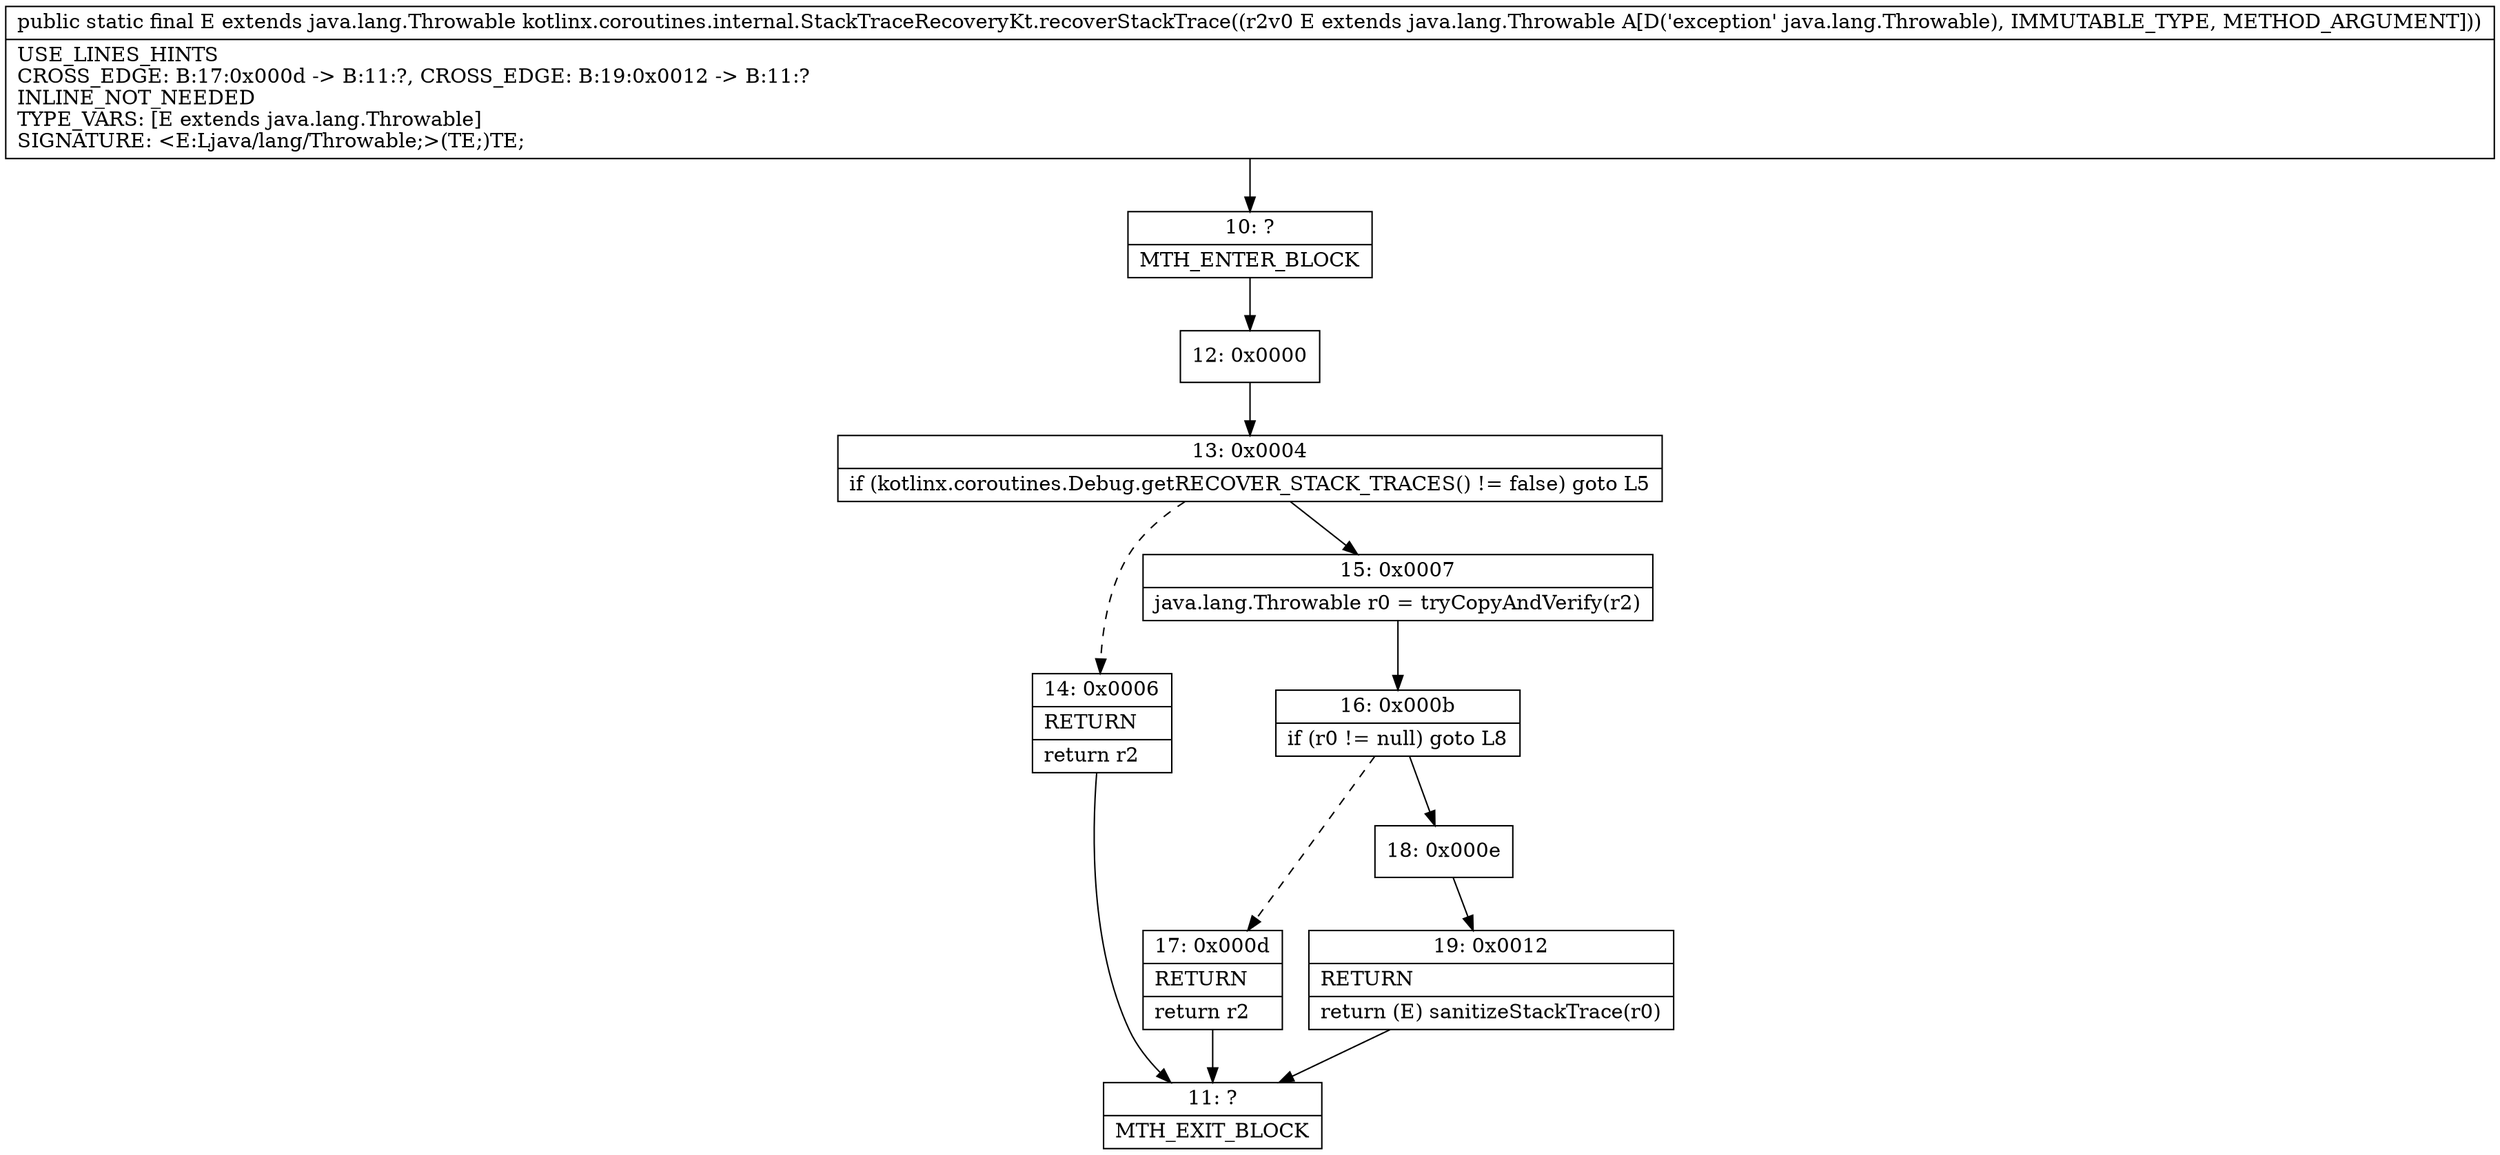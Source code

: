 digraph "CFG forkotlinx.coroutines.internal.StackTraceRecoveryKt.recoverStackTrace(Ljava\/lang\/Throwable;)Ljava\/lang\/Throwable;" {
Node_10 [shape=record,label="{10\:\ ?|MTH_ENTER_BLOCK\l}"];
Node_12 [shape=record,label="{12\:\ 0x0000}"];
Node_13 [shape=record,label="{13\:\ 0x0004|if (kotlinx.coroutines.Debug.getRECOVER_STACK_TRACES() != false) goto L5\l}"];
Node_14 [shape=record,label="{14\:\ 0x0006|RETURN\l|return r2\l}"];
Node_11 [shape=record,label="{11\:\ ?|MTH_EXIT_BLOCK\l}"];
Node_15 [shape=record,label="{15\:\ 0x0007|java.lang.Throwable r0 = tryCopyAndVerify(r2)\l}"];
Node_16 [shape=record,label="{16\:\ 0x000b|if (r0 != null) goto L8\l}"];
Node_17 [shape=record,label="{17\:\ 0x000d|RETURN\l|return r2\l}"];
Node_18 [shape=record,label="{18\:\ 0x000e}"];
Node_19 [shape=record,label="{19\:\ 0x0012|RETURN\l|return (E) sanitizeStackTrace(r0)\l}"];
MethodNode[shape=record,label="{public static final E extends java.lang.Throwable kotlinx.coroutines.internal.StackTraceRecoveryKt.recoverStackTrace((r2v0 E extends java.lang.Throwable A[D('exception' java.lang.Throwable), IMMUTABLE_TYPE, METHOD_ARGUMENT]))  | USE_LINES_HINTS\lCROSS_EDGE: B:17:0x000d \-\> B:11:?, CROSS_EDGE: B:19:0x0012 \-\> B:11:?\lINLINE_NOT_NEEDED\lTYPE_VARS: [E extends java.lang.Throwable]\lSIGNATURE: \<E:Ljava\/lang\/Throwable;\>(TE;)TE;\l}"];
MethodNode -> Node_10;Node_10 -> Node_12;
Node_12 -> Node_13;
Node_13 -> Node_14[style=dashed];
Node_13 -> Node_15;
Node_14 -> Node_11;
Node_15 -> Node_16;
Node_16 -> Node_17[style=dashed];
Node_16 -> Node_18;
Node_17 -> Node_11;
Node_18 -> Node_19;
Node_19 -> Node_11;
}

